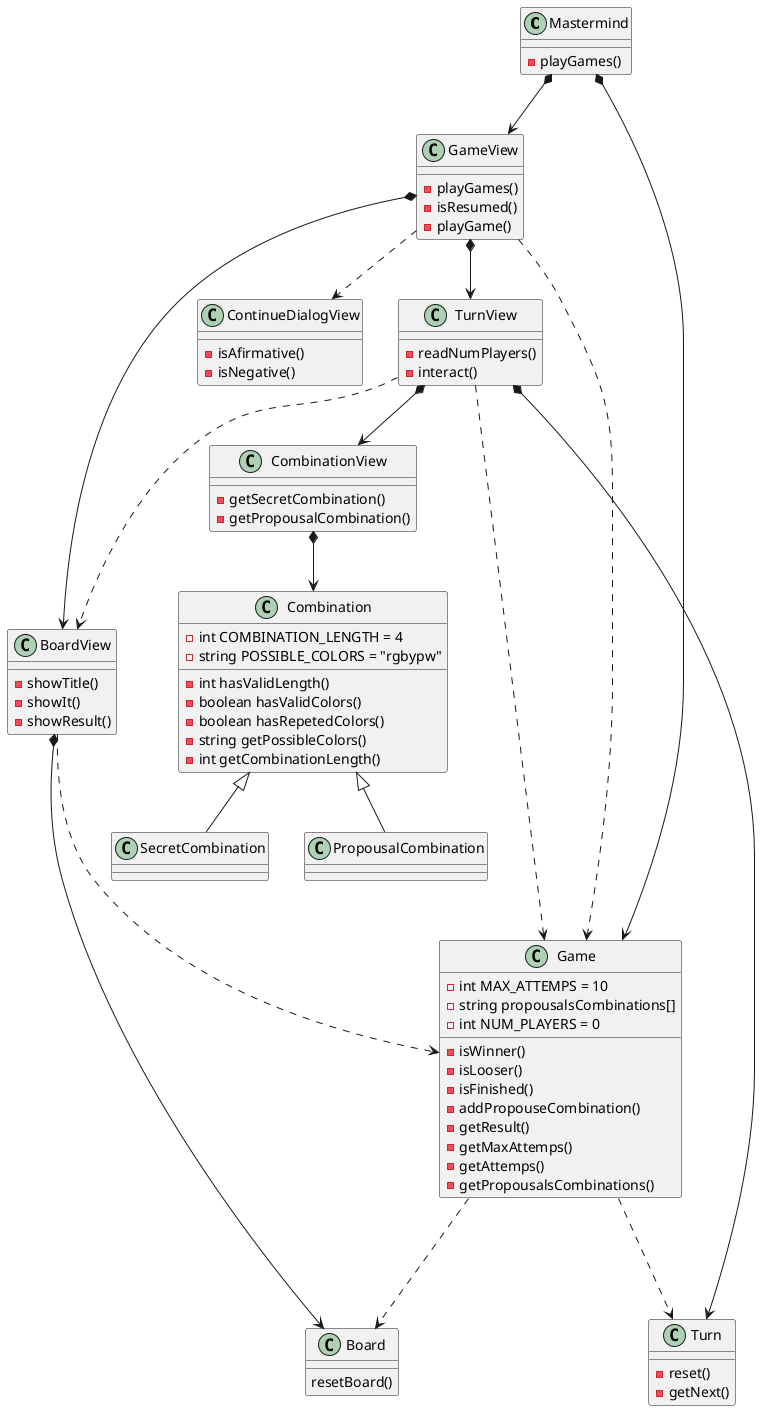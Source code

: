 @startuml mastermind_clases

class Mastermind{
    - playGames()
}

class Game {
    - int MAX_ATTEMPS = 10
    - string propousalsCombinations[]
    - int NUM_PLAYERS = 0
    - isWinner()
    - isLooser()
    - isFinished()
    - addPropouseCombination()
    - getResult()
    - getMaxAttemps()
    - getAttemps()
    - getPropousalsCombinations()
}

class Combination{
    - int COMBINATION_LENGTH = 4
    - string POSSIBLE_COLORS = "rgbypw"
    - int hasValidLength()
    - boolean hasValidColors()
    - boolean hasRepetedColors()
    - string getPossibleColors()
    - int getCombinationLength()

} 

class CombinationView{
    - getSecretCombination()
    - getPropousalCombination()
}


class GameView{
    - playGames()
    - isResumed()
    - playGame()
}

class Board{
    resetBoard()
}

class TurnView{
    - readNumPlayers()
    - interact()

}

class Turn{
    - reset()
    - getNext()
}

class BoardView{
    - showTitle()
    - showIt()
    - showResult()
}

class ContinueDialogView{
    - isAfirmative()
    - isNegative()
}

class SecretCombination{

}
class PropousalCombination{

}

Mastermind *-down-> GameView
Mastermind *-down-> Game

GameView .down.> ContinueDialogView
GameView *-down-> BoardView
GameView *-down-> TurnView
GameView .-down-> Game

Game .-down-> Turn
Game .-down-> Board

BoardView *-down-> Board
BoardView .-down-> Game

TurnView *-down-> Turn
TurnView .-down-> BoardView
TurnView *-down-> CombinationView
TurnView .-down-> Game

CombinationView *-down-> Combination
Combination <|-down- SecretCombination
Combination <|-down- PropousalCombination
@enduml